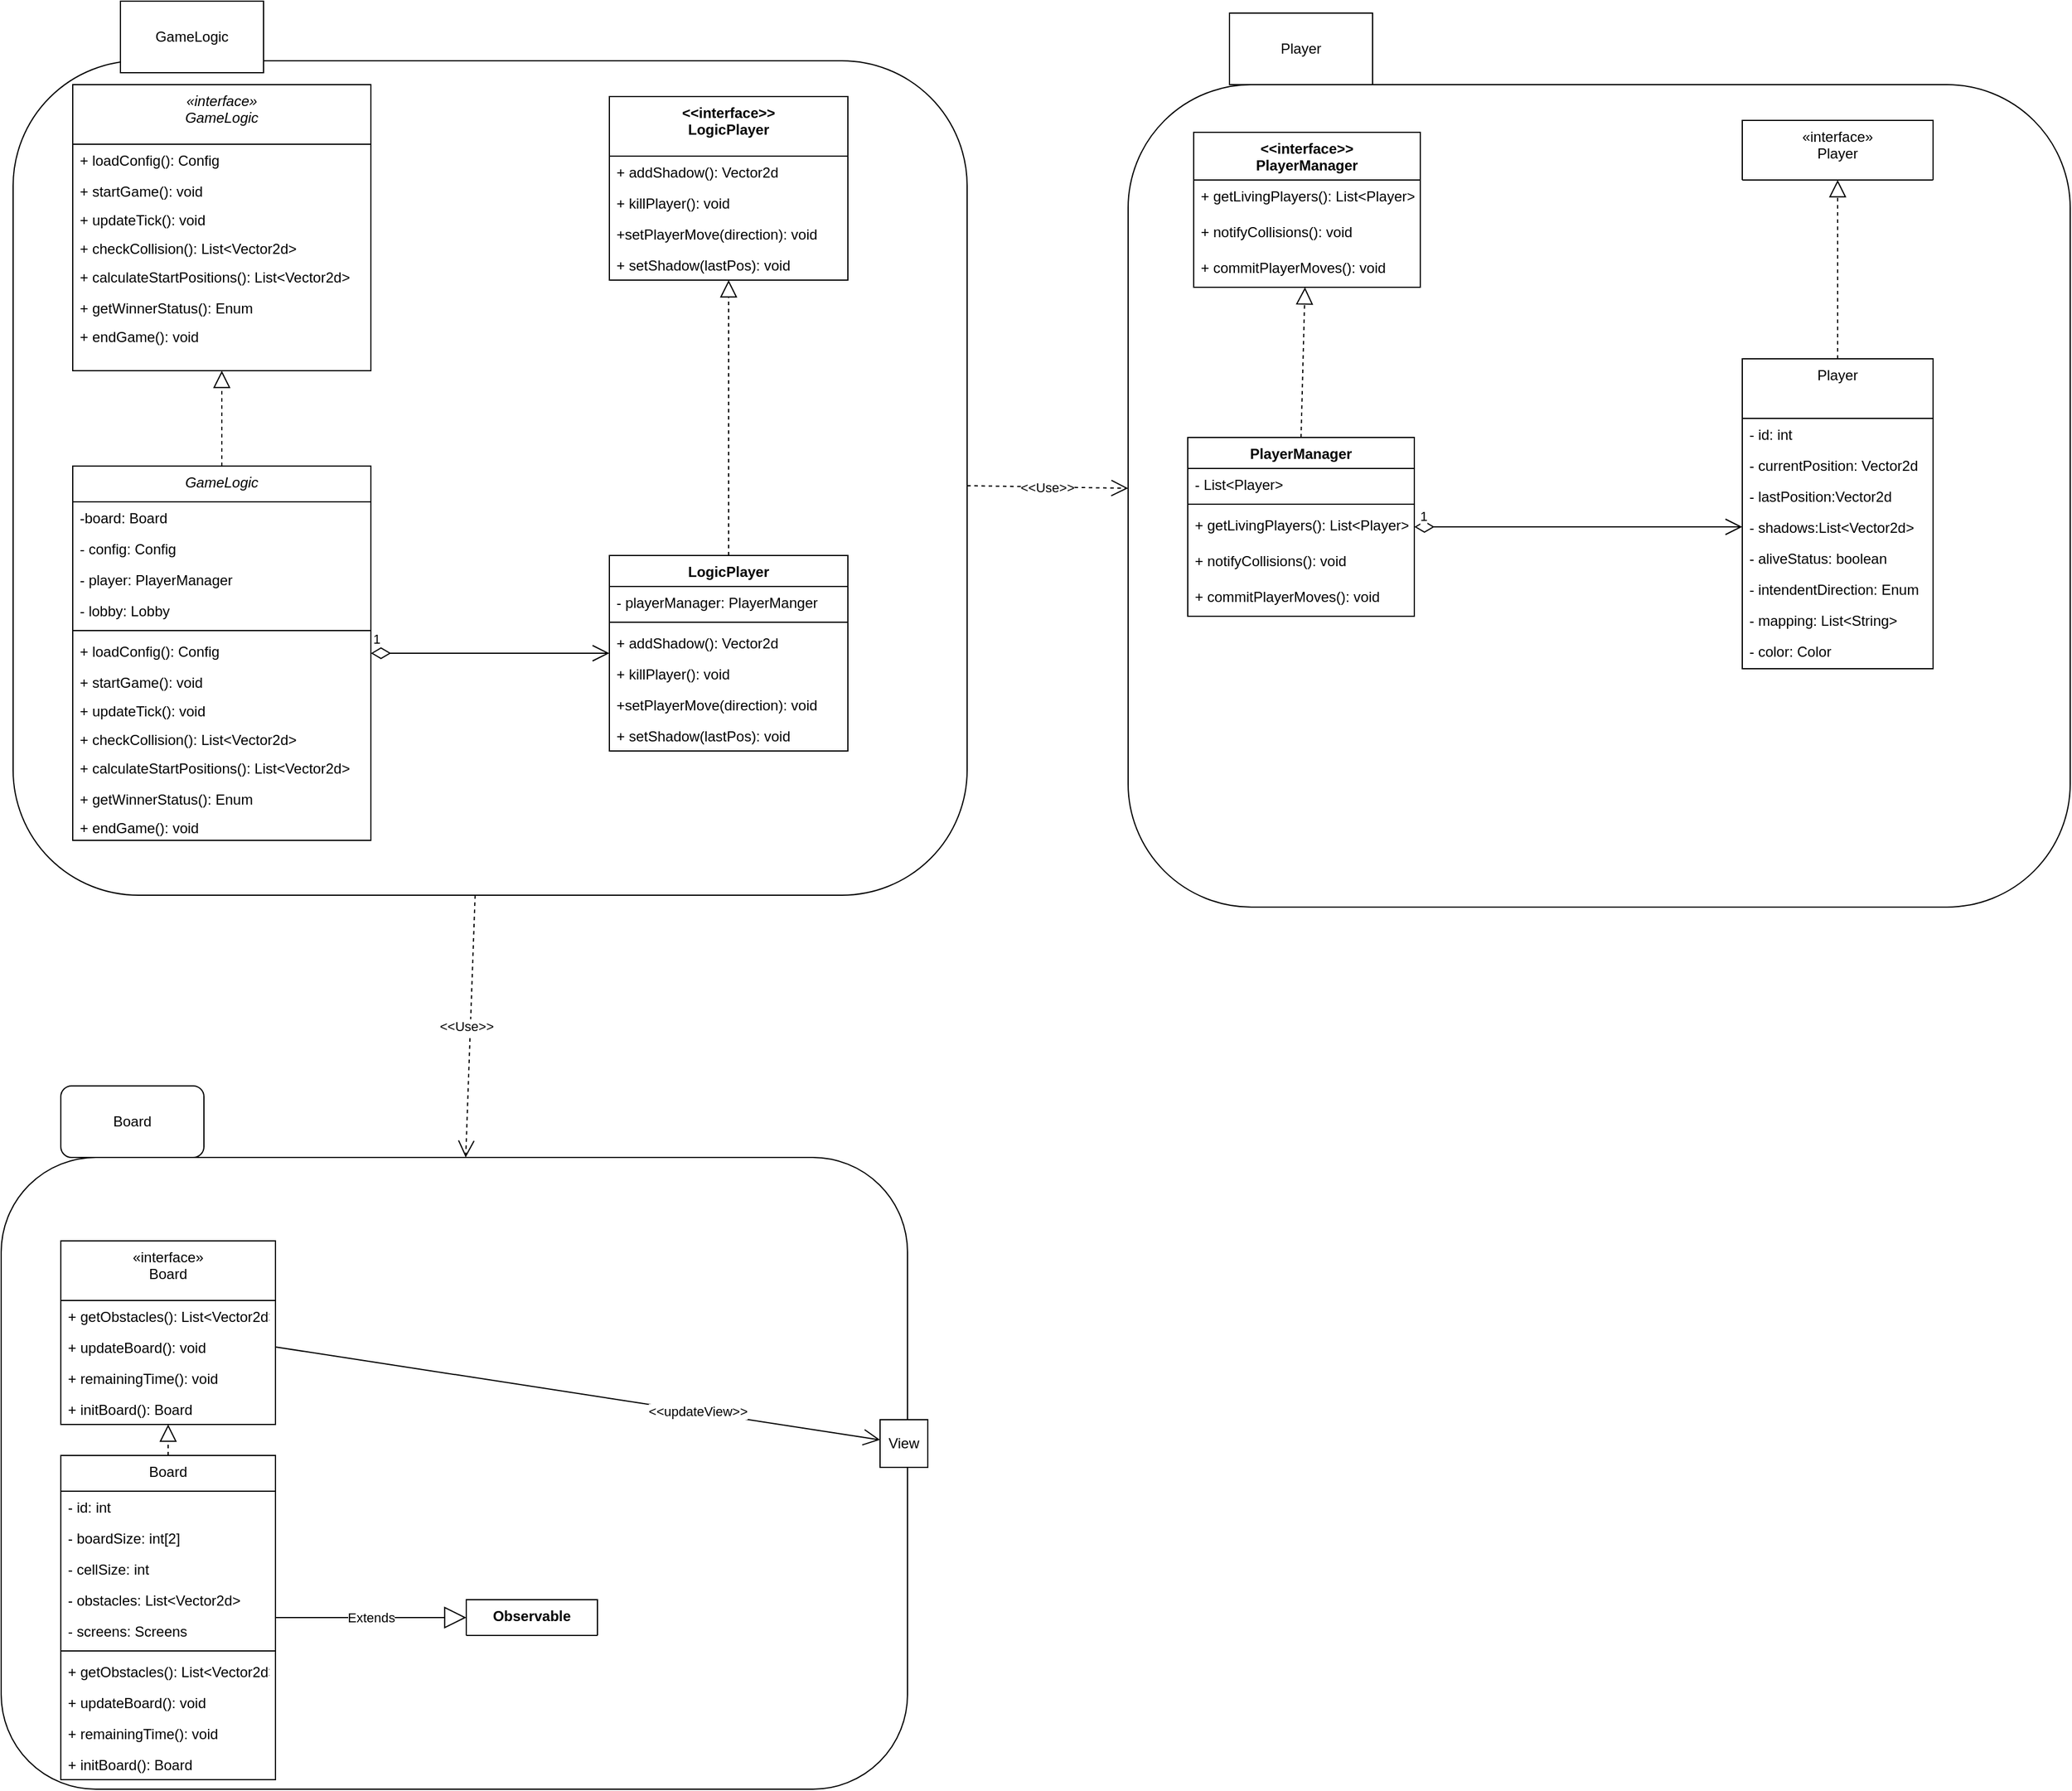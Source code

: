 <mxfile version="20.6.0" type="device"><diagram id="C5RBs43oDa-KdzZeNtuy" name="Page-1"><mxGraphModel dx="1778" dy="3276" grid="1" gridSize="10" guides="1" tooltips="1" connect="1" arrows="1" fold="1" page="1" pageScale="1" pageWidth="1654" pageHeight="2336" math="0" shadow="0"><root><mxCell id="WIyWlLk6GJQsqaUBKTNV-0"/><mxCell id="WIyWlLk6GJQsqaUBKTNV-1" parent="WIyWlLk6GJQsqaUBKTNV-0"/><mxCell id="RF1snal6oGeazZB8TRt4-9" value="" style="rounded=1;whiteSpace=wrap;html=1;" parent="WIyWlLk6GJQsqaUBKTNV-1" vertex="1"><mxGeometry x="50" y="600" width="760" height="530" as="geometry"/></mxCell><mxCell id="RF1snal6oGeazZB8TRt4-6" value="" style="rounded=1;whiteSpace=wrap;html=1;" parent="WIyWlLk6GJQsqaUBKTNV-1" vertex="1"><mxGeometry x="995" y="-300" width="790" height="690" as="geometry"/></mxCell><mxCell id="RF1snal6oGeazZB8TRt4-5" value="" style="rounded=1;whiteSpace=wrap;html=1;" parent="WIyWlLk6GJQsqaUBKTNV-1" vertex="1"><mxGeometry x="60" y="-320" width="800" height="700" as="geometry"/></mxCell><mxCell id="zkfFHV4jXpPFQw0GAbJ--0" value="«interface»&#xA;GameLogic&#xA;" style="swimlane;fontStyle=2;align=center;verticalAlign=top;childLayout=stackLayout;horizontal=1;startSize=50;horizontalStack=0;resizeParent=1;resizeLast=0;collapsible=1;marginBottom=0;rounded=0;shadow=0;strokeWidth=1;" parent="WIyWlLk6GJQsqaUBKTNV-1" vertex="1"><mxGeometry x="110" y="-300" width="250" height="240" as="geometry"><mxRectangle x="80" y="-260" width="160" height="26" as="alternateBounds"/></mxGeometry></mxCell><mxCell id="zkfFHV4jXpPFQw0GAbJ--3" value="+ loadConfig(): Config" style="text;align=left;verticalAlign=top;spacingLeft=4;spacingRight=4;overflow=hidden;rotatable=0;points=[[0,0.5],[1,0.5]];portConstraint=eastwest;rounded=0;shadow=0;html=0;" parent="zkfFHV4jXpPFQw0GAbJ--0" vertex="1"><mxGeometry y="50" width="250" height="26" as="geometry"/></mxCell><mxCell id="zkfFHV4jXpPFQw0GAbJ--5" value="+ startGame(): void" style="text;align=left;verticalAlign=top;spacingLeft=4;spacingRight=4;overflow=hidden;rotatable=0;points=[[0,0.5],[1,0.5]];portConstraint=eastwest;" parent="zkfFHV4jXpPFQw0GAbJ--0" vertex="1"><mxGeometry y="76" width="250" height="24" as="geometry"/></mxCell><mxCell id="rweKnZaJ07DW5nXI7vVn-43" value="+ updateTick(): void" style="text;align=left;verticalAlign=top;spacingLeft=4;spacingRight=4;overflow=hidden;rotatable=0;points=[[0,0.5],[1,0.5]];portConstraint=eastwest;" parent="zkfFHV4jXpPFQw0GAbJ--0" vertex="1"><mxGeometry y="100" width="250" height="24" as="geometry"/></mxCell><mxCell id="rweKnZaJ07DW5nXI7vVn-46" value="+ checkCollision(): List&lt;Vector2d&gt;" style="text;align=left;verticalAlign=top;spacingLeft=4;spacingRight=4;overflow=hidden;rotatable=0;points=[[0,0.5],[1,0.5]];portConstraint=eastwest;" parent="zkfFHV4jXpPFQw0GAbJ--0" vertex="1"><mxGeometry y="124" width="250" height="24" as="geometry"/></mxCell><mxCell id="fxQMIMaRflM7-NbSD45--4" value="+ calculateStartPositions(): List&lt;Vector2d&gt;" style="text;strokeColor=none;fillColor=none;align=left;verticalAlign=top;spacingLeft=4;spacingRight=4;overflow=hidden;rotatable=0;points=[[0,0.5],[1,0.5]];portConstraint=eastwest;" vertex="1" parent="zkfFHV4jXpPFQw0GAbJ--0"><mxGeometry y="148" width="250" height="26" as="geometry"/></mxCell><mxCell id="fxQMIMaRflM7-NbSD45--12" value="+ getWinnerStatus(): Enum" style="text;align=left;verticalAlign=top;spacingLeft=4;spacingRight=4;overflow=hidden;rotatable=0;points=[[0,0.5],[1,0.5]];portConstraint=eastwest;" vertex="1" parent="zkfFHV4jXpPFQw0GAbJ--0"><mxGeometry y="174" width="250" height="24" as="geometry"/></mxCell><mxCell id="fxQMIMaRflM7-NbSD45--14" value="+ endGame(): void" style="text;align=left;verticalAlign=top;spacingLeft=4;spacingRight=4;overflow=hidden;rotatable=0;points=[[0,0.5],[1,0.5]];portConstraint=eastwest;" vertex="1" parent="zkfFHV4jXpPFQw0GAbJ--0"><mxGeometry y="198" width="250" height="24" as="geometry"/></mxCell><mxCell id="zkfFHV4jXpPFQw0GAbJ--6" value="«interface»&#xA;Board&#xA;&#xA;&#xA;" style="swimlane;fontStyle=0;align=center;verticalAlign=top;childLayout=stackLayout;horizontal=1;startSize=50;horizontalStack=0;resizeParent=1;resizeLast=0;collapsible=1;marginBottom=0;rounded=0;shadow=0;strokeWidth=1;" parent="WIyWlLk6GJQsqaUBKTNV-1" vertex="1"><mxGeometry x="100" y="670" width="180" height="154" as="geometry"><mxRectangle x="130" y="380" width="160" height="26" as="alternateBounds"/></mxGeometry></mxCell><mxCell id="rweKnZaJ07DW5nXI7vVn-29" value="+ getObstacles(): List&lt;Vector2d&gt;" style="text;align=left;verticalAlign=top;spacingLeft=4;spacingRight=4;overflow=hidden;rotatable=0;points=[[0,0.5],[1,0.5]];portConstraint=eastwest;" parent="zkfFHV4jXpPFQw0GAbJ--6" vertex="1"><mxGeometry y="50" width="180" height="26" as="geometry"/></mxCell><mxCell id="rweKnZaJ07DW5nXI7vVn-28" value="+ updateBoard(): void" style="text;align=left;verticalAlign=top;spacingLeft=4;spacingRight=4;overflow=hidden;rotatable=0;points=[[0,0.5],[1,0.5]];portConstraint=eastwest;" parent="zkfFHV4jXpPFQw0GAbJ--6" vertex="1"><mxGeometry y="76" width="180" height="26" as="geometry"/></mxCell><mxCell id="rweKnZaJ07DW5nXI7vVn-30" value="+ remainingTime(): void" style="text;align=left;verticalAlign=top;spacingLeft=4;spacingRight=4;overflow=hidden;rotatable=0;points=[[0,0.5],[1,0.5]];portConstraint=eastwest;" parent="zkfFHV4jXpPFQw0GAbJ--6" vertex="1"><mxGeometry y="102" width="180" height="26" as="geometry"/></mxCell><mxCell id="rweKnZaJ07DW5nXI7vVn-31" value="+ initBoard(): Board" style="text;align=left;verticalAlign=top;spacingLeft=4;spacingRight=4;overflow=hidden;rotatable=0;points=[[0,0.5],[1,0.5]];portConstraint=eastwest;" parent="zkfFHV4jXpPFQw0GAbJ--6" vertex="1"><mxGeometry y="128" width="180" height="26" as="geometry"/></mxCell><mxCell id="zkfFHV4jXpPFQw0GAbJ--17" value="Player&#xA;" style="swimlane;fontStyle=0;align=center;verticalAlign=top;childLayout=stackLayout;horizontal=1;startSize=50;horizontalStack=0;resizeParent=1;resizeLast=0;collapsible=1;marginBottom=0;rounded=0;shadow=0;strokeWidth=1;" parent="WIyWlLk6GJQsqaUBKTNV-1" vertex="1"><mxGeometry x="1510" y="-70" width="160" height="260" as="geometry"><mxRectangle x="550" y="140" width="160" height="26" as="alternateBounds"/></mxGeometry></mxCell><mxCell id="rweKnZaJ07DW5nXI7vVn-13" value="- id: int" style="text;align=left;verticalAlign=top;spacingLeft=4;spacingRight=4;overflow=hidden;rotatable=0;points=[[0,0.5],[1,0.5]];portConstraint=eastwest;" parent="zkfFHV4jXpPFQw0GAbJ--17" vertex="1"><mxGeometry y="50" width="160" height="26" as="geometry"/></mxCell><mxCell id="zkfFHV4jXpPFQw0GAbJ--19" value="- currentPosition: Vector2d" style="text;align=left;verticalAlign=top;spacingLeft=4;spacingRight=4;overflow=hidden;rotatable=0;points=[[0,0.5],[1,0.5]];portConstraint=eastwest;rounded=0;shadow=0;html=0;" parent="zkfFHV4jXpPFQw0GAbJ--17" vertex="1"><mxGeometry y="76" width="160" height="26" as="geometry"/></mxCell><mxCell id="rweKnZaJ07DW5nXI7vVn-22" value="- lastPosition:Vector2d" style="text;align=left;verticalAlign=top;spacingLeft=4;spacingRight=4;overflow=hidden;rotatable=0;points=[[0,0.5],[1,0.5]];portConstraint=eastwest;" parent="zkfFHV4jXpPFQw0GAbJ--17" vertex="1"><mxGeometry y="102" width="160" height="26" as="geometry"/></mxCell><mxCell id="zkfFHV4jXpPFQw0GAbJ--20" value="- shadows:List&lt;Vector2d&gt;" style="text;align=left;verticalAlign=top;spacingLeft=4;spacingRight=4;overflow=hidden;rotatable=0;points=[[0,0.5],[1,0.5]];portConstraint=eastwest;rounded=0;shadow=0;html=0;" parent="zkfFHV4jXpPFQw0GAbJ--17" vertex="1"><mxGeometry y="128" width="160" height="26" as="geometry"/></mxCell><mxCell id="zkfFHV4jXpPFQw0GAbJ--22" value="- aliveStatus: boolean" style="text;align=left;verticalAlign=top;spacingLeft=4;spacingRight=4;overflow=hidden;rotatable=0;points=[[0,0.5],[1,0.5]];portConstraint=eastwest;rounded=0;shadow=0;html=0;" parent="zkfFHV4jXpPFQw0GAbJ--17" vertex="1"><mxGeometry y="154" width="160" height="26" as="geometry"/></mxCell><mxCell id="rweKnZaJ07DW5nXI7vVn-11" value="- intendentDirection: Enum" style="text;align=left;verticalAlign=top;spacingLeft=4;spacingRight=4;overflow=hidden;rotatable=0;points=[[0,0.5],[1,0.5]];portConstraint=eastwest;" parent="zkfFHV4jXpPFQw0GAbJ--17" vertex="1"><mxGeometry y="180" width="160" height="26" as="geometry"/></mxCell><mxCell id="rweKnZaJ07DW5nXI7vVn-23" value="- mapping: List&lt;String&gt;&#xA;" style="text;align=left;verticalAlign=top;spacingLeft=4;spacingRight=4;overflow=hidden;rotatable=0;points=[[0,0.5],[1,0.5]];portConstraint=eastwest;" parent="zkfFHV4jXpPFQw0GAbJ--17" vertex="1"><mxGeometry y="206" width="160" height="26" as="geometry"/></mxCell><mxCell id="rweKnZaJ07DW5nXI7vVn-24" value="- color: Color" style="text;align=left;verticalAlign=top;spacingLeft=4;spacingRight=4;overflow=hidden;rotatable=0;points=[[0,0.5],[1,0.5]];portConstraint=eastwest;" parent="zkfFHV4jXpPFQw0GAbJ--17" vertex="1"><mxGeometry y="232" width="160" height="26" as="geometry"/></mxCell><mxCell id="RF1snal6oGeazZB8TRt4-7" value="GameLogic" style="rounded=0;whiteSpace=wrap;html=1;" parent="WIyWlLk6GJQsqaUBKTNV-1" vertex="1"><mxGeometry x="150" y="-370" width="120" height="60" as="geometry"/></mxCell><mxCell id="RF1snal6oGeazZB8TRt4-8" value="Player" style="rounded=0;whiteSpace=wrap;html=1;" parent="WIyWlLk6GJQsqaUBKTNV-1" vertex="1"><mxGeometry x="1080" y="-360" width="120" height="60" as="geometry"/></mxCell><mxCell id="RF1snal6oGeazZB8TRt4-10" value="Board" style="rounded=1;whiteSpace=wrap;html=1;" parent="WIyWlLk6GJQsqaUBKTNV-1" vertex="1"><mxGeometry x="100" y="540" width="120" height="60" as="geometry"/></mxCell><mxCell id="rweKnZaJ07DW5nXI7vVn-37" value="View" style="whiteSpace=wrap;html=1;aspect=fixed;" parent="WIyWlLk6GJQsqaUBKTNV-1" vertex="1"><mxGeometry x="787" y="820" width="40" height="40" as="geometry"/></mxCell><mxCell id="rweKnZaJ07DW5nXI7vVn-56" value="Observable" style="swimlane;fontStyle=1;align=center;verticalAlign=top;childLayout=stackLayout;horizontal=1;startSize=40;horizontalStack=0;resizeParent=1;resizeParentMax=0;resizeLast=0;collapsible=1;marginBottom=0;" parent="WIyWlLk6GJQsqaUBKTNV-1" vertex="1" collapsed="1"><mxGeometry x="440" y="971" width="110" height="30" as="geometry"><mxRectangle x="440" y="806" width="160" height="100" as="alternateBounds"/></mxGeometry></mxCell><mxCell id="rweKnZaJ07DW5nXI7vVn-57" value="+ field: type" style="text;strokeColor=none;fillColor=none;align=left;verticalAlign=top;spacingLeft=4;spacingRight=4;overflow=hidden;rotatable=0;points=[[0,0.5],[1,0.5]];portConstraint=eastwest;" parent="rweKnZaJ07DW5nXI7vVn-56" vertex="1"><mxGeometry y="40" width="160" height="26" as="geometry"/></mxCell><mxCell id="rweKnZaJ07DW5nXI7vVn-58" value="" style="line;strokeWidth=1;fillColor=none;align=left;verticalAlign=middle;spacingTop=-1;spacingLeft=3;spacingRight=3;rotatable=0;labelPosition=right;points=[];portConstraint=eastwest;strokeColor=inherit;" parent="rweKnZaJ07DW5nXI7vVn-56" vertex="1"><mxGeometry y="66" width="160" height="8" as="geometry"/></mxCell><mxCell id="rweKnZaJ07DW5nXI7vVn-59" value="+ method(type): type" style="text;strokeColor=none;fillColor=none;align=left;verticalAlign=top;spacingLeft=4;spacingRight=4;overflow=hidden;rotatable=0;points=[[0,0.5],[1,0.5]];portConstraint=eastwest;" parent="rweKnZaJ07DW5nXI7vVn-56" vertex="1"><mxGeometry y="74" width="160" height="26" as="geometry"/></mxCell><mxCell id="rweKnZaJ07DW5nXI7vVn-62" value="PlayerManager" style="swimlane;fontStyle=1;align=center;verticalAlign=top;childLayout=stackLayout;horizontal=1;startSize=26;horizontalStack=0;resizeParent=1;resizeParentMax=0;resizeLast=0;collapsible=1;marginBottom=0;" parent="WIyWlLk6GJQsqaUBKTNV-1" vertex="1"><mxGeometry x="1045" y="-4" width="190" height="150" as="geometry"><mxRectangle x="1060" y="-190" width="130" height="30" as="alternateBounds"/></mxGeometry></mxCell><mxCell id="rweKnZaJ07DW5nXI7vVn-63" value="- List&lt;Player&gt;" style="text;strokeColor=none;fillColor=none;align=left;verticalAlign=top;spacingLeft=4;spacingRight=4;overflow=hidden;rotatable=0;points=[[0,0.5],[1,0.5]];portConstraint=eastwest;" parent="rweKnZaJ07DW5nXI7vVn-62" vertex="1"><mxGeometry y="26" width="190" height="26" as="geometry"/></mxCell><mxCell id="rweKnZaJ07DW5nXI7vVn-64" value="" style="line;strokeWidth=1;fillColor=none;align=left;verticalAlign=middle;spacingTop=-1;spacingLeft=3;spacingRight=3;rotatable=0;labelPosition=right;points=[];portConstraint=eastwest;strokeColor=inherit;" parent="rweKnZaJ07DW5nXI7vVn-62" vertex="1"><mxGeometry y="52" width="190" height="8" as="geometry"/></mxCell><mxCell id="rweKnZaJ07DW5nXI7vVn-68" value="+ getLivingPlayers(): List&lt;Player&gt;" style="text;strokeColor=none;fillColor=none;align=left;verticalAlign=top;spacingLeft=4;spacingRight=4;overflow=hidden;rotatable=0;points=[[0,0.5],[1,0.5]];portConstraint=eastwest;" parent="rweKnZaJ07DW5nXI7vVn-62" vertex="1"><mxGeometry y="60" width="190" height="30" as="geometry"/></mxCell><mxCell id="rweKnZaJ07DW5nXI7vVn-69" value="+ notifyCollisions(): void" style="text;strokeColor=none;fillColor=none;align=left;verticalAlign=top;spacingLeft=4;spacingRight=4;overflow=hidden;rotatable=0;points=[[0,0.5],[1,0.5]];portConstraint=eastwest;" parent="rweKnZaJ07DW5nXI7vVn-62" vertex="1"><mxGeometry y="90" width="190" height="30" as="geometry"/></mxCell><mxCell id="rweKnZaJ07DW5nXI7vVn-65" value="+ commitPlayerMoves(): void" style="text;strokeColor=none;fillColor=none;align=left;verticalAlign=top;spacingLeft=4;spacingRight=4;overflow=hidden;rotatable=0;points=[[0,0.5],[1,0.5]];portConstraint=eastwest;" parent="rweKnZaJ07DW5nXI7vVn-62" vertex="1"><mxGeometry y="120" width="190" height="30" as="geometry"/></mxCell><mxCell id="rweKnZaJ07DW5nXI7vVn-67" value="1" style="endArrow=open;html=1;endSize=12;startArrow=diamondThin;startSize=14;startFill=0;edgeStyle=orthogonalEdgeStyle;align=left;verticalAlign=bottom;rounded=0;entryX=0;entryY=0.5;entryDx=0;entryDy=0;" parent="WIyWlLk6GJQsqaUBKTNV-1" target="zkfFHV4jXpPFQw0GAbJ--20" edge="1" source="rweKnZaJ07DW5nXI7vVn-62"><mxGeometry x="-0.982" relative="1" as="geometry"><mxPoint x="1160" y="34" as="sourcePoint"/><mxPoint x="1290" y="32.58" as="targetPoint"/><mxPoint as="offset"/></mxGeometry></mxCell><mxCell id="rweKnZaJ07DW5nXI7vVn-73" value="LogicPlayer" style="swimlane;fontStyle=1;align=center;verticalAlign=top;childLayout=stackLayout;horizontal=1;startSize=26;horizontalStack=0;resizeParent=1;resizeParentMax=0;resizeLast=0;collapsible=1;marginBottom=0;" parent="WIyWlLk6GJQsqaUBKTNV-1" vertex="1"><mxGeometry x="560" y="95" width="200" height="164" as="geometry"/></mxCell><mxCell id="rweKnZaJ07DW5nXI7vVn-74" value="- playerManager: PlayerManger" style="text;strokeColor=none;fillColor=none;align=left;verticalAlign=top;spacingLeft=4;spacingRight=4;overflow=hidden;rotatable=0;points=[[0,0.5],[1,0.5]];portConstraint=eastwest;" parent="rweKnZaJ07DW5nXI7vVn-73" vertex="1"><mxGeometry y="26" width="200" height="26" as="geometry"/></mxCell><mxCell id="rweKnZaJ07DW5nXI7vVn-75" value="" style="line;strokeWidth=1;fillColor=none;align=left;verticalAlign=middle;spacingTop=-1;spacingLeft=3;spacingRight=3;rotatable=0;labelPosition=right;points=[];portConstraint=eastwest;strokeColor=inherit;" parent="rweKnZaJ07DW5nXI7vVn-73" vertex="1"><mxGeometry y="52" width="200" height="8" as="geometry"/></mxCell><mxCell id="rweKnZaJ07DW5nXI7vVn-76" value="+ addShadow(): Vector2d" style="text;strokeColor=none;fillColor=none;align=left;verticalAlign=top;spacingLeft=4;spacingRight=4;overflow=hidden;rotatable=0;points=[[0,0.5],[1,0.5]];portConstraint=eastwest;" parent="rweKnZaJ07DW5nXI7vVn-73" vertex="1"><mxGeometry y="60" width="200" height="26" as="geometry"/></mxCell><mxCell id="fxQMIMaRflM7-NbSD45--1" value="+ killPlayer(): void" style="text;strokeColor=none;fillColor=none;align=left;verticalAlign=top;spacingLeft=4;spacingRight=4;overflow=hidden;rotatable=0;points=[[0,0.5],[1,0.5]];portConstraint=eastwest;" vertex="1" parent="rweKnZaJ07DW5nXI7vVn-73"><mxGeometry y="86" width="200" height="26" as="geometry"/></mxCell><mxCell id="fxQMIMaRflM7-NbSD45--2" value="+setPlayerMove(direction): void" style="text;strokeColor=none;fillColor=none;align=left;verticalAlign=top;spacingLeft=4;spacingRight=4;overflow=hidden;rotatable=0;points=[[0,0.5],[1,0.5]];portConstraint=eastwest;" vertex="1" parent="rweKnZaJ07DW5nXI7vVn-73"><mxGeometry y="112" width="200" height="26" as="geometry"/></mxCell><mxCell id="fxQMIMaRflM7-NbSD45--3" value="+ setShadow(lastPos): void" style="text;strokeColor=none;fillColor=none;align=left;verticalAlign=top;spacingLeft=4;spacingRight=4;overflow=hidden;rotatable=0;points=[[0,0.5],[1,0.5]];portConstraint=eastwest;" vertex="1" parent="rweKnZaJ07DW5nXI7vVn-73"><mxGeometry y="138" width="200" height="26" as="geometry"/></mxCell><mxCell id="fxQMIMaRflM7-NbSD45--9" value="1" style="endArrow=open;html=1;endSize=12;startArrow=diamondThin;startSize=14;startFill=0;edgeStyle=orthogonalEdgeStyle;align=left;verticalAlign=bottom;rounded=0;" edge="1" parent="WIyWlLk6GJQsqaUBKTNV-1" source="fxQMIMaRflM7-NbSD45--17" target="rweKnZaJ07DW5nXI7vVn-73"><mxGeometry x="-1" y="3" relative="1" as="geometry"><mxPoint x="330" y="-145" as="sourcePoint"/><mxPoint x="437.44" y="-140.044" as="targetPoint"/></mxGeometry></mxCell><mxCell id="fxQMIMaRflM7-NbSD45--17" value="GameLogic&#xA;" style="swimlane;fontStyle=2;align=center;verticalAlign=top;childLayout=stackLayout;horizontal=1;startSize=30;horizontalStack=0;resizeParent=1;resizeLast=0;collapsible=1;marginBottom=0;rounded=0;shadow=0;strokeWidth=1;" vertex="1" parent="WIyWlLk6GJQsqaUBKTNV-1"><mxGeometry x="110" y="20" width="250" height="314" as="geometry"><mxRectangle x="90" y="-80" width="160" height="26" as="alternateBounds"/></mxGeometry></mxCell><mxCell id="fxQMIMaRflM7-NbSD45--18" value="-board: Board" style="text;align=left;verticalAlign=top;spacingLeft=4;spacingRight=4;overflow=hidden;rotatable=0;points=[[0,0.5],[1,0.5]];portConstraint=eastwest;rounded=0;shadow=0;html=0;" vertex="1" parent="fxQMIMaRflM7-NbSD45--17"><mxGeometry y="30" width="250" height="26" as="geometry"/></mxCell><mxCell id="fxQMIMaRflM7-NbSD45--19" value="- config: Config" style="text;align=left;verticalAlign=top;spacingLeft=4;spacingRight=4;overflow=hidden;rotatable=0;points=[[0,0.5],[1,0.5]];portConstraint=eastwest;rounded=0;shadow=0;html=0;" vertex="1" parent="fxQMIMaRflM7-NbSD45--17"><mxGeometry y="56" width="250" height="26" as="geometry"/></mxCell><mxCell id="fxQMIMaRflM7-NbSD45--20" value="- player: PlayerManager" style="text;align=left;verticalAlign=top;spacingLeft=4;spacingRight=4;overflow=hidden;rotatable=0;points=[[0,0.5],[1,0.5]];portConstraint=eastwest;rounded=0;shadow=0;html=0;" vertex="1" parent="fxQMIMaRflM7-NbSD45--17"><mxGeometry y="82" width="250" height="26" as="geometry"/></mxCell><mxCell id="fxQMIMaRflM7-NbSD45--21" value="- lobby: Lobby" style="text;align=left;verticalAlign=top;spacingLeft=4;spacingRight=4;overflow=hidden;rotatable=0;points=[[0,0.5],[1,0.5]];portConstraint=eastwest;rounded=0;shadow=0;html=0;" vertex="1" parent="fxQMIMaRflM7-NbSD45--17"><mxGeometry y="108" width="250" height="26" as="geometry"/></mxCell><mxCell id="fxQMIMaRflM7-NbSD45--22" value="" style="line;html=1;strokeWidth=1;align=left;verticalAlign=middle;spacingTop=-1;spacingLeft=3;spacingRight=3;rotatable=0;labelPosition=right;points=[];portConstraint=eastwest;" vertex="1" parent="fxQMIMaRflM7-NbSD45--17"><mxGeometry y="134" width="250" height="8" as="geometry"/></mxCell><mxCell id="fxQMIMaRflM7-NbSD45--23" value="+ loadConfig(): Config" style="text;align=left;verticalAlign=top;spacingLeft=4;spacingRight=4;overflow=hidden;rotatable=0;points=[[0,0.5],[1,0.5]];portConstraint=eastwest;rounded=0;shadow=0;html=0;" vertex="1" parent="fxQMIMaRflM7-NbSD45--17"><mxGeometry y="142" width="250" height="26" as="geometry"/></mxCell><mxCell id="fxQMIMaRflM7-NbSD45--24" value="+ startGame(): void" style="text;align=left;verticalAlign=top;spacingLeft=4;spacingRight=4;overflow=hidden;rotatable=0;points=[[0,0.5],[1,0.5]];portConstraint=eastwest;" vertex="1" parent="fxQMIMaRflM7-NbSD45--17"><mxGeometry y="168" width="250" height="24" as="geometry"/></mxCell><mxCell id="fxQMIMaRflM7-NbSD45--25" value="+ updateTick(): void" style="text;align=left;verticalAlign=top;spacingLeft=4;spacingRight=4;overflow=hidden;rotatable=0;points=[[0,0.5],[1,0.5]];portConstraint=eastwest;" vertex="1" parent="fxQMIMaRflM7-NbSD45--17"><mxGeometry y="192" width="250" height="24" as="geometry"/></mxCell><mxCell id="fxQMIMaRflM7-NbSD45--26" value="+ checkCollision(): List&lt;Vector2d&gt;" style="text;align=left;verticalAlign=top;spacingLeft=4;spacingRight=4;overflow=hidden;rotatable=0;points=[[0,0.5],[1,0.5]];portConstraint=eastwest;" vertex="1" parent="fxQMIMaRflM7-NbSD45--17"><mxGeometry y="216" width="250" height="24" as="geometry"/></mxCell><mxCell id="fxQMIMaRflM7-NbSD45--27" value="+ calculateStartPositions(): List&lt;Vector2d&gt;" style="text;strokeColor=none;fillColor=none;align=left;verticalAlign=top;spacingLeft=4;spacingRight=4;overflow=hidden;rotatable=0;points=[[0,0.5],[1,0.5]];portConstraint=eastwest;" vertex="1" parent="fxQMIMaRflM7-NbSD45--17"><mxGeometry y="240" width="250" height="26" as="geometry"/></mxCell><mxCell id="fxQMIMaRflM7-NbSD45--28" value="+ getWinnerStatus(): Enum" style="text;align=left;verticalAlign=top;spacingLeft=4;spacingRight=4;overflow=hidden;rotatable=0;points=[[0,0.5],[1,0.5]];portConstraint=eastwest;" vertex="1" parent="fxQMIMaRflM7-NbSD45--17"><mxGeometry y="266" width="250" height="24" as="geometry"/></mxCell><mxCell id="fxQMIMaRflM7-NbSD45--29" value="+ endGame(): void" style="text;align=left;verticalAlign=top;spacingLeft=4;spacingRight=4;overflow=hidden;rotatable=0;points=[[0,0.5],[1,0.5]];portConstraint=eastwest;" vertex="1" parent="fxQMIMaRflM7-NbSD45--17"><mxGeometry y="290" width="250" height="24" as="geometry"/></mxCell><mxCell id="fxQMIMaRflM7-NbSD45--31" value="" style="endArrow=block;dashed=1;endFill=0;endSize=12;html=1;rounded=0;exitX=0.5;exitY=0;exitDx=0;exitDy=0;entryX=0.5;entryY=1;entryDx=0;entryDy=0;" edge="1" parent="WIyWlLk6GJQsqaUBKTNV-1" source="fxQMIMaRflM7-NbSD45--17" target="zkfFHV4jXpPFQw0GAbJ--0"><mxGeometry width="160" relative="1" as="geometry"><mxPoint x="150" y="130" as="sourcePoint"/><mxPoint x="310" y="130" as="targetPoint"/></mxGeometry></mxCell><mxCell id="fxQMIMaRflM7-NbSD45--32" value="«interface»&#xA;Player&#xA;" style="swimlane;fontStyle=0;align=center;verticalAlign=top;childLayout=stackLayout;horizontal=1;startSize=50;horizontalStack=0;resizeParent=1;resizeLast=0;collapsible=1;marginBottom=0;rounded=0;shadow=0;strokeWidth=1;" vertex="1" parent="WIyWlLk6GJQsqaUBKTNV-1"><mxGeometry x="1510" y="-270" width="160" height="50" as="geometry"><mxRectangle x="550" y="140" width="160" height="26" as="alternateBounds"/></mxGeometry></mxCell><mxCell id="fxQMIMaRflM7-NbSD45--41" value="" style="endArrow=block;dashed=1;endFill=0;endSize=12;html=1;rounded=0;" edge="1" parent="WIyWlLk6GJQsqaUBKTNV-1" source="zkfFHV4jXpPFQw0GAbJ--17" target="fxQMIMaRflM7-NbSD45--32"><mxGeometry width="160" relative="1" as="geometry"><mxPoint x="215" y="40" as="sourcePoint"/><mxPoint x="215" y="-10" as="targetPoint"/></mxGeometry></mxCell><mxCell id="fxQMIMaRflM7-NbSD45--42" value="&lt;&lt;interface&gt;&gt;&#xA;LogicPlayer" style="swimlane;fontStyle=1;align=center;verticalAlign=top;childLayout=stackLayout;horizontal=1;startSize=50;horizontalStack=0;resizeParent=1;resizeParentMax=0;resizeLast=0;collapsible=1;marginBottom=0;" vertex="1" parent="WIyWlLk6GJQsqaUBKTNV-1"><mxGeometry x="560" y="-290" width="200" height="154" as="geometry"/></mxCell><mxCell id="fxQMIMaRflM7-NbSD45--45" value="+ addShadow(): Vector2d" style="text;strokeColor=none;fillColor=none;align=left;verticalAlign=top;spacingLeft=4;spacingRight=4;overflow=hidden;rotatable=0;points=[[0,0.5],[1,0.5]];portConstraint=eastwest;" vertex="1" parent="fxQMIMaRflM7-NbSD45--42"><mxGeometry y="50" width="200" height="26" as="geometry"/></mxCell><mxCell id="fxQMIMaRflM7-NbSD45--46" value="+ killPlayer(): void" style="text;strokeColor=none;fillColor=none;align=left;verticalAlign=top;spacingLeft=4;spacingRight=4;overflow=hidden;rotatable=0;points=[[0,0.5],[1,0.5]];portConstraint=eastwest;" vertex="1" parent="fxQMIMaRflM7-NbSD45--42"><mxGeometry y="76" width="200" height="26" as="geometry"/></mxCell><mxCell id="fxQMIMaRflM7-NbSD45--47" value="+setPlayerMove(direction): void" style="text;strokeColor=none;fillColor=none;align=left;verticalAlign=top;spacingLeft=4;spacingRight=4;overflow=hidden;rotatable=0;points=[[0,0.5],[1,0.5]];portConstraint=eastwest;" vertex="1" parent="fxQMIMaRflM7-NbSD45--42"><mxGeometry y="102" width="200" height="26" as="geometry"/></mxCell><mxCell id="fxQMIMaRflM7-NbSD45--48" value="+ setShadow(lastPos): void" style="text;strokeColor=none;fillColor=none;align=left;verticalAlign=top;spacingLeft=4;spacingRight=4;overflow=hidden;rotatable=0;points=[[0,0.5],[1,0.5]];portConstraint=eastwest;" vertex="1" parent="fxQMIMaRflM7-NbSD45--42"><mxGeometry y="128" width="200" height="26" as="geometry"/></mxCell><mxCell id="fxQMIMaRflM7-NbSD45--49" value="" style="endArrow=block;dashed=1;endFill=0;endSize=12;html=1;rounded=0;" edge="1" parent="WIyWlLk6GJQsqaUBKTNV-1" source="rweKnZaJ07DW5nXI7vVn-73" target="fxQMIMaRflM7-NbSD45--42"><mxGeometry width="160" relative="1" as="geometry"><mxPoint x="710" y="-188" as="sourcePoint"/><mxPoint x="710" y="-268" as="targetPoint"/></mxGeometry></mxCell><mxCell id="fxQMIMaRflM7-NbSD45--50" value="&lt;&lt;interface&gt;&gt;&#xA;PlayerManager" style="swimlane;fontStyle=1;align=center;verticalAlign=top;childLayout=stackLayout;horizontal=1;startSize=40;horizontalStack=0;resizeParent=1;resizeParentMax=0;resizeLast=0;collapsible=1;marginBottom=0;" vertex="1" parent="WIyWlLk6GJQsqaUBKTNV-1"><mxGeometry x="1050" y="-260" width="190" height="130" as="geometry"><mxRectangle x="1060" y="-190" width="130" height="30" as="alternateBounds"/></mxGeometry></mxCell><mxCell id="fxQMIMaRflM7-NbSD45--53" value="+ getLivingPlayers(): List&lt;Player&gt;" style="text;strokeColor=none;fillColor=none;align=left;verticalAlign=top;spacingLeft=4;spacingRight=4;overflow=hidden;rotatable=0;points=[[0,0.5],[1,0.5]];portConstraint=eastwest;" vertex="1" parent="fxQMIMaRflM7-NbSD45--50"><mxGeometry y="40" width="190" height="30" as="geometry"/></mxCell><mxCell id="fxQMIMaRflM7-NbSD45--54" value="+ notifyCollisions(): void" style="text;strokeColor=none;fillColor=none;align=left;verticalAlign=top;spacingLeft=4;spacingRight=4;overflow=hidden;rotatable=0;points=[[0,0.5],[1,0.5]];portConstraint=eastwest;" vertex="1" parent="fxQMIMaRflM7-NbSD45--50"><mxGeometry y="70" width="190" height="30" as="geometry"/></mxCell><mxCell id="fxQMIMaRflM7-NbSD45--55" value="+ commitPlayerMoves(): void" style="text;strokeColor=none;fillColor=none;align=left;verticalAlign=top;spacingLeft=4;spacingRight=4;overflow=hidden;rotatable=0;points=[[0,0.5],[1,0.5]];portConstraint=eastwest;" vertex="1" parent="fxQMIMaRflM7-NbSD45--50"><mxGeometry y="100" width="190" height="30" as="geometry"/></mxCell><mxCell id="fxQMIMaRflM7-NbSD45--56" value="" style="endArrow=block;dashed=1;endFill=0;endSize=12;html=1;rounded=0;exitX=0.5;exitY=0;exitDx=0;exitDy=0;" edge="1" parent="WIyWlLk6GJQsqaUBKTNV-1" source="rweKnZaJ07DW5nXI7vVn-62" target="fxQMIMaRflM7-NbSD45--50"><mxGeometry width="160" relative="1" as="geometry"><mxPoint x="1340" y="20" as="sourcePoint"/><mxPoint x="1340" y="-211" as="targetPoint"/></mxGeometry></mxCell><mxCell id="fxQMIMaRflM7-NbSD45--57" value="Board&#xA;&#xA;&#xA;" style="swimlane;fontStyle=0;align=center;verticalAlign=top;childLayout=stackLayout;horizontal=1;startSize=30;horizontalStack=0;resizeParent=1;resizeLast=0;collapsible=1;marginBottom=0;rounded=0;shadow=0;strokeWidth=1;" vertex="1" parent="WIyWlLk6GJQsqaUBKTNV-1"><mxGeometry x="100" y="850" width="180" height="272" as="geometry"><mxRectangle x="130" y="380" width="160" height="26" as="alternateBounds"/></mxGeometry></mxCell><mxCell id="fxQMIMaRflM7-NbSD45--58" value="- id: int" style="text;align=left;verticalAlign=top;spacingLeft=4;spacingRight=4;overflow=hidden;rotatable=0;points=[[0,0.5],[1,0.5]];portConstraint=eastwest;" vertex="1" parent="fxQMIMaRflM7-NbSD45--57"><mxGeometry y="30" width="180" height="26" as="geometry"/></mxCell><mxCell id="fxQMIMaRflM7-NbSD45--59" value="- boardSize: int[2] " style="text;align=left;verticalAlign=top;spacingLeft=4;spacingRight=4;overflow=hidden;rotatable=0;points=[[0,0.5],[1,0.5]];portConstraint=eastwest;rounded=0;shadow=0;html=0;" vertex="1" parent="fxQMIMaRflM7-NbSD45--57"><mxGeometry y="56" width="180" height="26" as="geometry"/></mxCell><mxCell id="fxQMIMaRflM7-NbSD45--60" value="- cellSize: int" style="text;align=left;verticalAlign=top;spacingLeft=4;spacingRight=4;overflow=hidden;rotatable=0;points=[[0,0.5],[1,0.5]];portConstraint=eastwest;" vertex="1" parent="fxQMIMaRflM7-NbSD45--57"><mxGeometry y="82" width="180" height="26" as="geometry"/></mxCell><mxCell id="fxQMIMaRflM7-NbSD45--61" value="- obstacles: List&lt;Vector2d&gt;" style="text;align=left;verticalAlign=top;spacingLeft=4;spacingRight=4;overflow=hidden;rotatable=0;points=[[0,0.5],[1,0.5]];portConstraint=eastwest;" vertex="1" parent="fxQMIMaRflM7-NbSD45--57"><mxGeometry y="108" width="180" height="26" as="geometry"/></mxCell><mxCell id="fxQMIMaRflM7-NbSD45--62" value="- screens: Screens" style="text;align=left;verticalAlign=top;spacingLeft=4;spacingRight=4;overflow=hidden;rotatable=0;points=[[0,0.5],[1,0.5]];portConstraint=eastwest;" vertex="1" parent="fxQMIMaRflM7-NbSD45--57"><mxGeometry y="134" width="180" height="26" as="geometry"/></mxCell><mxCell id="fxQMIMaRflM7-NbSD45--63" value="" style="line;html=1;strokeWidth=1;align=left;verticalAlign=middle;spacingTop=-1;spacingLeft=3;spacingRight=3;rotatable=0;labelPosition=right;points=[];portConstraint=eastwest;" vertex="1" parent="fxQMIMaRflM7-NbSD45--57"><mxGeometry y="160" width="180" height="8" as="geometry"/></mxCell><mxCell id="fxQMIMaRflM7-NbSD45--64" value="+ getObstacles(): List&lt;Vector2d&gt;" style="text;align=left;verticalAlign=top;spacingLeft=4;spacingRight=4;overflow=hidden;rotatable=0;points=[[0,0.5],[1,0.5]];portConstraint=eastwest;" vertex="1" parent="fxQMIMaRflM7-NbSD45--57"><mxGeometry y="168" width="180" height="26" as="geometry"/></mxCell><mxCell id="fxQMIMaRflM7-NbSD45--65" value="+ updateBoard(): void" style="text;align=left;verticalAlign=top;spacingLeft=4;spacingRight=4;overflow=hidden;rotatable=0;points=[[0,0.5],[1,0.5]];portConstraint=eastwest;" vertex="1" parent="fxQMIMaRflM7-NbSD45--57"><mxGeometry y="194" width="180" height="26" as="geometry"/></mxCell><mxCell id="fxQMIMaRflM7-NbSD45--66" value="+ remainingTime(): void" style="text;align=left;verticalAlign=top;spacingLeft=4;spacingRight=4;overflow=hidden;rotatable=0;points=[[0,0.5],[1,0.5]];portConstraint=eastwest;" vertex="1" parent="fxQMIMaRflM7-NbSD45--57"><mxGeometry y="220" width="180" height="26" as="geometry"/></mxCell><mxCell id="fxQMIMaRflM7-NbSD45--67" value="+ initBoard(): Board" style="text;align=left;verticalAlign=top;spacingLeft=4;spacingRight=4;overflow=hidden;rotatable=0;points=[[0,0.5],[1,0.5]];portConstraint=eastwest;" vertex="1" parent="fxQMIMaRflM7-NbSD45--57"><mxGeometry y="246" width="180" height="26" as="geometry"/></mxCell><mxCell id="fxQMIMaRflM7-NbSD45--68" value="" style="endArrow=block;dashed=1;endFill=0;endSize=12;html=1;rounded=0;" edge="1" parent="WIyWlLk6GJQsqaUBKTNV-1" source="fxQMIMaRflM7-NbSD45--57" target="zkfFHV4jXpPFQw0GAbJ--6"><mxGeometry width="160" relative="1" as="geometry"><mxPoint x="220.0" y="822" as="sourcePoint"/><mxPoint x="223.298" y="696" as="targetPoint"/></mxGeometry></mxCell><mxCell id="rweKnZaJ07DW5nXI7vVn-61" value="Extends" style="endArrow=block;endSize=16;endFill=0;html=1;rounded=0;" parent="WIyWlLk6GJQsqaUBKTNV-1" edge="1" target="rweKnZaJ07DW5nXI7vVn-56" source="fxQMIMaRflM7-NbSD45--57"><mxGeometry width="160" relative="1" as="geometry"><mxPoint x="340" y="878.82" as="sourcePoint"/><mxPoint x="500" y="878.82" as="targetPoint"/></mxGeometry></mxCell><mxCell id="fxQMIMaRflM7-NbSD45--69" value="" style="endArrow=open;endFill=1;endSize=12;html=1;rounded=0;exitX=1;exitY=0.5;exitDx=0;exitDy=0;" edge="1" parent="WIyWlLk6GJQsqaUBKTNV-1" source="rweKnZaJ07DW5nXI7vVn-28" target="rweKnZaJ07DW5nXI7vVn-37"><mxGeometry width="160" relative="1" as="geometry"><mxPoint x="140" y="710" as="sourcePoint"/><mxPoint x="300" y="710" as="targetPoint"/></mxGeometry></mxCell><mxCell id="fxQMIMaRflM7-NbSD45--70" value="&amp;lt;&amp;lt;updateView&amp;gt;&amp;gt;" style="edgeLabel;html=1;align=center;verticalAlign=middle;resizable=0;points=[];" vertex="1" connectable="0" parent="fxQMIMaRflM7-NbSD45--69"><mxGeometry x="0.395" y="1" relative="1" as="geometry"><mxPoint as="offset"/></mxGeometry></mxCell><mxCell id="fxQMIMaRflM7-NbSD45--71" value="&amp;lt;&amp;lt;Use&amp;gt;&amp;gt;" style="endArrow=open;endSize=12;dashed=1;html=1;rounded=0;" edge="1" parent="WIyWlLk6GJQsqaUBKTNV-1" source="RF1snal6oGeazZB8TRt4-5" target="RF1snal6oGeazZB8TRt4-6"><mxGeometry width="160" relative="1" as="geometry"><mxPoint x="870" y="130" as="sourcePoint"/><mxPoint x="1030" y="130" as="targetPoint"/></mxGeometry></mxCell><mxCell id="fxQMIMaRflM7-NbSD45--72" value="&amp;lt;&amp;lt;Use&amp;gt;&amp;gt;" style="endArrow=open;endSize=12;dashed=1;html=1;rounded=0;" edge="1" parent="WIyWlLk6GJQsqaUBKTNV-1" source="RF1snal6oGeazZB8TRt4-5" target="RF1snal6oGeazZB8TRt4-9"><mxGeometry x="0.001" y="-3" width="160" relative="1" as="geometry"><mxPoint x="480" y="470.002" as="sourcePoint"/><mxPoint x="615" y="472.179" as="targetPoint"/><mxPoint as="offset"/></mxGeometry></mxCell></root></mxGraphModel></diagram></mxfile>